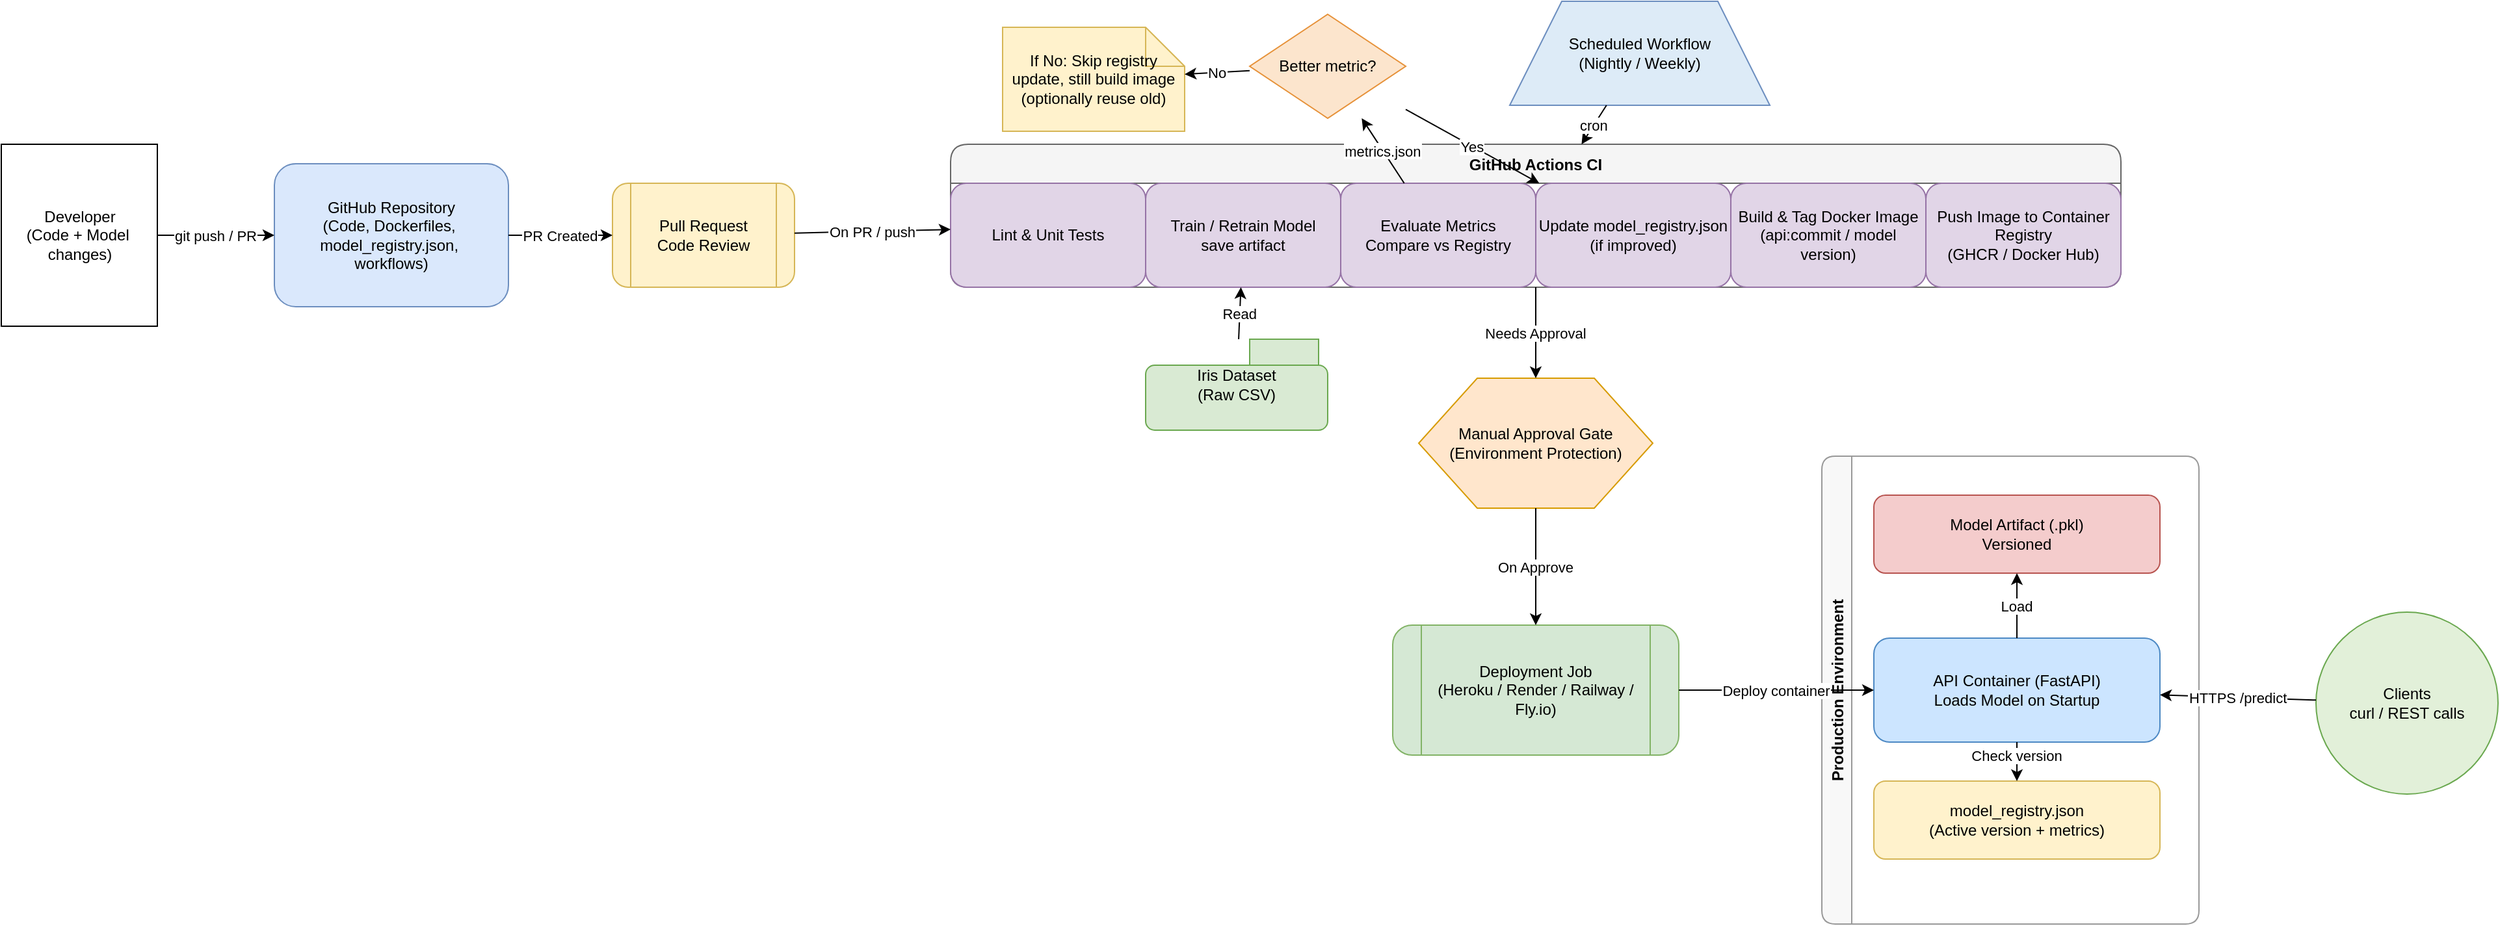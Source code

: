 <mxfile>
    <diagram id="yKb_DRSEeMWjmALHxB_K" name="ML CI/CD Architecture">
        <mxGraphModel dx="972" dy="858" grid="1" gridSize="10" guides="1" tooltips="1" connect="1" arrows="1" fold="1" page="1" pageScale="1" pageWidth="850" pageHeight="1100" math="0" shadow="0">
            <root>
                <mxCell id="0"/>
                <mxCell id="1" parent="0"/>
                <mxCell id="2" value="Developer&lt;br&gt;(Code + Model&amp;nbsp;&lt;div&gt;changes)&lt;/div&gt;" style="shape=mxgraph.office.people.business_person;verticalAlign=middle;html=1;" vertex="1" parent="1">
                    <mxGeometry x="10" y="120" width="120" height="140" as="geometry"/>
                </mxCell>
                <mxCell id="3" value="GitHub Repository&#xa;(Code, Dockerfiles, &#xa;model_registry.json, &#xa;workflows)" style="shape=rectangle;whiteSpace=wrap;rounded=1;fillColor=#dae8fc;strokeColor=#6c8ebf;" vertex="1" parent="1">
                    <mxGeometry x="220" y="135" width="180" height="110" as="geometry"/>
                </mxCell>
                <mxCell id="4" value="git push / PR" edge="1" parent="1" source="2" target="3">
                    <mxGeometry relative="1" as="geometry"/>
                </mxCell>
                <mxCell id="5" value="Pull Request&#xa;Code Review" style="shape=process;whiteSpace=wrap;rounded=1;fillColor=#fff2cc;strokeColor=#d6b656;" vertex="1" parent="1">
                    <mxGeometry x="480" y="150" width="140" height="80" as="geometry"/>
                </mxCell>
                <mxCell id="6" value="PR Created" edge="1" parent="1" source="3" target="5">
                    <mxGeometry relative="1" as="geometry"/>
                </mxCell>
                <mxCell id="7" value="GitHub Actions CI" style="swimlane;childLayout=stackLayout;horizontal=1;startSize=30;rounded=1;fillColor=#f5f5f5;strokeColor=#666;" vertex="1" parent="1">
                    <mxGeometry x="740" y="120" width="900" height="110" as="geometry"/>
                </mxCell>
                <mxCell id="8" value="Lint &amp; Unit Tests" style="shape=rectangle;whiteSpace=wrap;rounded=1;fillColor=#e1d5e7;strokeColor=#9673a6;" vertex="1" parent="7">
                    <mxGeometry y="30" width="150" height="80" as="geometry"/>
                </mxCell>
                <mxCell id="9" value="Train / Retrain Model&#xa;save artifact" style="shape=rectangle;whiteSpace=wrap;rounded=1;fillColor=#e1d5e7;strokeColor=#9673a6;" vertex="1" parent="7">
                    <mxGeometry x="150" y="30" width="150" height="80" as="geometry"/>
                </mxCell>
                <mxCell id="10" value="Evaluate Metrics&#xa;Compare vs Registry" style="shape=rectangle;whiteSpace=wrap;rounded=1;fillColor=#e1d5e7;strokeColor=#9673a6;" vertex="1" parent="7">
                    <mxGeometry x="300" y="30" width="150" height="80" as="geometry"/>
                </mxCell>
                <mxCell id="11" value="Update model_registry.json&#xa;(if improved)" style="shape=rectangle;whiteSpace=wrap;rounded=1;fillColor=#e1d5e7;strokeColor=#9673a6;" vertex="1" parent="7">
                    <mxGeometry x="450" y="30" width="150" height="80" as="geometry"/>
                </mxCell>
                <mxCell id="12" value="Build &amp; Tag Docker Image&#xa;(api:commit / model version)" style="shape=rectangle;whiteSpace=wrap;rounded=1;fillColor=#e1d5e7;strokeColor=#9673a6;" vertex="1" parent="7">
                    <mxGeometry x="600" y="30" width="150" height="80" as="geometry"/>
                </mxCell>
                <mxCell id="13" value="Push Image to Container Registry&#xa;(GHCR / Docker Hub)" style="shape=rectangle;whiteSpace=wrap;rounded=1;fillColor=#e1d5e7;strokeColor=#9673a6;" vertex="1" parent="7">
                    <mxGeometry x="750" y="30" width="150" height="80" as="geometry"/>
                </mxCell>
                <mxCell id="14" value="On PR / push" edge="1" parent="1" source="5" target="7">
                    <mxGeometry relative="1" as="geometry"/>
                </mxCell>
                <mxCell id="15" value="Manual Approval Gate&#xa;(Environment Protection)" style="shape=hexagon;whiteSpace=wrap;rounded=0;fillColor=#ffe6cc;strokeColor=#d79b00;" vertex="1" parent="1">
                    <mxGeometry x="1100" y="300" width="180" height="100" as="geometry"/>
                </mxCell>
                <mxCell id="16" value="Needs Approval" edge="1" parent="1" source="7" target="15">
                    <mxGeometry relative="1" as="geometry"/>
                </mxCell>
                <mxCell id="17" value="Deployment Job&#xa;(Heroku / Render / Railway / Fly.io)" style="shape=process;whiteSpace=wrap;rounded=1;fillColor=#d5e8d4;strokeColor=#82b366;" vertex="1" parent="1">
                    <mxGeometry x="1080" y="490" width="220" height="100" as="geometry"/>
                </mxCell>
                <mxCell id="18" value="On Approve" edge="1" parent="1" source="15" target="17">
                    <mxGeometry relative="1" as="geometry"/>
                </mxCell>
                <mxCell id="19" value="Production Environment" style="swimlane;horizontal=0;rounded=1;fillColor=#f8f8f8;strokeColor=#999;" vertex="1" parent="1">
                    <mxGeometry x="1410" y="360" width="290" height="360" as="geometry"/>
                </mxCell>
                <mxCell id="20" value="API Container (FastAPI)&#xa;Loads Model on Startup" style="shape=rectangle;whiteSpace=wrap;rounded=1;fillColor=#cce5ff;strokeColor=#4d89c4;" vertex="1" parent="19">
                    <mxGeometry x="40" y="140" width="220" height="80" as="geometry"/>
                </mxCell>
                <mxCell id="22" value="model_registry.json&#xa;(Active version + metrics)" style="shape=rectangle;whiteSpace=wrap;rounded=1;fillColor=#fff2cc;strokeColor=#d6b656;" vertex="1" parent="19">
                    <mxGeometry x="40" y="250" width="220" height="60" as="geometry"/>
                </mxCell>
                <mxCell id="21" value="Model Artifact (.pkl)&#xa;Versioned" style="shape=rectangle;whiteSpace=wrap;rounded=1;fillColor=#f4cccc;strokeColor=#b85450;" vertex="1" parent="19">
                    <mxGeometry x="40" y="30" width="220" height="60" as="geometry"/>
                </mxCell>
                <mxCell id="25" value="Load" edge="1" parent="19" source="20" target="21">
                    <mxGeometry relative="1" as="geometry"/>
                </mxCell>
                <mxCell id="23" value="Clients&#xa;curl / REST calls" style="shape=ellipse;whiteSpace=wrap;fillColor=#e2f0d9;strokeColor=#6aa84f;" vertex="1" parent="1">
                    <mxGeometry x="1790" y="480" width="140" height="140" as="geometry"/>
                </mxCell>
                <mxCell id="24" value="Deploy container" edge="1" parent="1" source="17" target="20">
                    <mxGeometry relative="1" as="geometry"/>
                </mxCell>
                <mxCell id="26" value="Check version" edge="1" parent="1" source="20" target="22">
                    <mxGeometry x="-0.333" relative="1" as="geometry">
                        <mxPoint as="offset"/>
                    </mxGeometry>
                </mxCell>
                <mxCell id="27" value="HTTPS /predict" edge="1" parent="1" source="23" target="20">
                    <mxGeometry relative="1" as="geometry"/>
                </mxCell>
                <mxCell id="28" value="Iris Dataset&#xa;(Raw CSV)" style="shape=folder;whiteSpace=wrap;rounded=1;fillColor=#d9ead3;strokeColor=#6aa84f;" vertex="1" parent="1">
                    <mxGeometry x="890" y="270" width="140" height="70" as="geometry"/>
                </mxCell>
                <mxCell id="29" value="Read" edge="1" parent="1" source="28" target="9">
                    <mxGeometry relative="1" as="geometry"/>
                </mxCell>
                <mxCell id="30" value="Scheduled Workflow&#xa;(Nightly / Weekly)" style="shape=trapezoid;whiteSpace=wrap;rounded=0;fillColor=#ddebf7;strokeColor=#6c8ebf;" vertex="1" parent="1">
                    <mxGeometry x="1170" y="10" width="200" height="80" as="geometry"/>
                </mxCell>
                <mxCell id="31" value="cron" edge="1" parent="1" source="30" target="7">
                    <mxGeometry relative="1" as="geometry"/>
                </mxCell>
                <mxCell id="32" value="Better metric?" style="shape=rhombus;whiteSpace=wrap;fillColor=#fce5cd;strokeColor=#e69138;" vertex="1" parent="1">
                    <mxGeometry x="970" y="20" width="120" height="80" as="geometry"/>
                </mxCell>
                <mxCell id="33" value="metrics.json" edge="1" parent="1" source="10" target="32">
                    <mxGeometry relative="1" as="geometry"/>
                </mxCell>
                <mxCell id="34" value="Yes" edge="1" parent="1" source="32" target="11">
                    <mxGeometry relative="1" as="geometry"/>
                </mxCell>
                <mxCell id="35" value="If No: Skip registry update, still build image (optionally reuse old)" style="shape=note;whiteSpace=wrap;fillColor=#fff2cc;strokeColor=#d6b656;" vertex="1" parent="1">
                    <mxGeometry x="780" y="30" width="140" height="80" as="geometry"/>
                </mxCell>
                <mxCell id="36" value="No" edge="1" parent="1" source="32" target="35">
                    <mxGeometry relative="1" as="geometry"/>
                </mxCell>
            </root>
        </mxGraphModel>
    </diagram>
    <diagram id="-gmrdDveBemeV_mQRBOp" name="Page-2">
        <mxGraphModel dx="1033" dy="911" grid="1" gridSize="10" guides="1" tooltips="1" connect="1" arrows="1" fold="1" page="1" pageScale="1" pageWidth="850" pageHeight="1100" math="0" shadow="0">
            <root>
                <mxCell id="0"/>
                <mxCell id="1" parent="0"/>
                <mxCell id="g4wwAh70wqj9MRkno5yd-1" value="Developer" style="shape=mxgraph.office.people.business_person;verticalAlign=middle;html=1;fontStyle=1" vertex="1" parent="1">
                    <mxGeometry x="150" y="200" width="120" height="90" as="geometry"/>
                </mxCell>
                <mxCell id="g4wwAh70wqj9MRkno5yd-2" value="GitHub Repository&#xa;(Source + Model Code)" style="shape=rectangle;whiteSpace=wrap;rounded=1;fillColor=#dae8fc;strokeColor=#6c8ebf;" vertex="1" parent="1">
                    <mxGeometry x="310" y="200" width="160" height="90" as="geometry"/>
                </mxCell>
                <mxCell id="g4wwAh70wqj9MRkno5yd-3" value="GitHub Actions Pipeline" style="shape=rectangle;whiteSpace=wrap;rounded=1;fillColor=#fff2cc;strokeColor=#d6b656;" vertex="1" parent="1">
                    <mxGeometry x="500" y="200" width="140" height="90" as="geometry"/>
                </mxCell>
                <mxCell id="g4wwAh70wqj9MRkno5yd-4" value="Container Registry&#xa;(GHCR / Docker Hub)" style="shape=rectangle;whiteSpace=wrap;rounded=1;fillColor=#e1d5e7;strokeColor=#9673a6;" vertex="1" parent="1">
                    <mxGeometry x="680" y="130" width="140" height="80" as="geometry"/>
                </mxCell>
                <mxCell id="g4wwAh70wqj9MRkno5yd-5" value="Hosting Platform&#xa;(Heroku / Render / Railway / Fly.io)" style="shape=rectangle;whiteSpace=wrap;rounded=1;fillColor=#d5e8d4;strokeColor=#82b366;" vertex="1" parent="1">
                    <mxGeometry x="680" y="270" width="140" height="80" as="geometry"/>
                </mxCell>
                <mxCell id="g4wwAh70wqj9MRkno5yd-6" value="ML Application (Monolith)" style="swimlane;horizontal=0;rounded=1;fillColor=#f8f8f8;strokeColor=#999;" vertex="1" parent="1">
                    <mxGeometry x="840" y="105" width="230" height="320" as="geometry"/>
                </mxCell>
                <mxCell id="g4wwAh70wqj9MRkno5yd-7" value="FastAPI REST Interface" style="shape=rectangle;whiteSpace=wrap;rounded=1;fillColor=#cce5ff;strokeColor=#4d89c4;" vertex="1" parent="g4wwAh70wqj9MRkno5yd-6">
                    <mxGeometry x="40" y="40" width="140" height="70" as="geometry"/>
                </mxCell>
                <mxCell id="g4wwAh70wqj9MRkno5yd-8" value="Model Loader &amp; Prediction Logic" style="shape=rectangle;whiteSpace=wrap;rounded=1;fillColor=#e2f0d9;strokeColor=#6aa84f;" vertex="1" parent="g4wwAh70wqj9MRkno5yd-6">
                    <mxGeometry x="40" y="130" width="140" height="60" as="geometry"/>
                </mxCell>
                <mxCell id="g4wwAh70wqj9MRkno5yd-9" value="Model Artifact (.pkl)" style="shape=rectangle;whiteSpace=wrap;rounded=1;fillColor=#f4cccc;strokeColor=#b85450;" vertex="1" parent="g4wwAh70wqj9MRkno5yd-6">
                    <mxGeometry x="80" y="200" width="140" height="50" as="geometry"/>
                </mxCell>
                <mxCell id="g4wwAh70wqj9MRkno5yd-10" value="model_registry.json" style="shape=rectangle;whiteSpace=wrap;rounded=1;fillColor=#fff2cc;strokeColor=#d6b656;" vertex="1" parent="g4wwAh70wqj9MRkno5yd-6">
                    <mxGeometry x="30" y="260" width="140" height="40" as="geometry"/>
                </mxCell>
                <mxCell id="g4wwAh70wqj9MRkno5yd-11" value="Iris Dataset (CSV)" style="shape=folder;whiteSpace=wrap;rounded=1;fillColor=#d9ead3;strokeColor=#6aa84f;" vertex="1" parent="1">
                    <mxGeometry x="485" y="320" width="170" height="80" as="geometry"/>
                </mxCell>
                <mxCell id="g4wwAh70wqj9MRkno5yd-12" value="Clients" style="shape=ellipse;whiteSpace=wrap;fillColor=#e2f0d9;strokeColor=#6aa84f;" vertex="1" parent="1">
                    <mxGeometry x="1090" y="140" width="80" height="80" as="geometry"/>
                </mxCell>
                <mxCell id="g4wwAh70wqj9MRkno5yd-13" edge="1" parent="1" source="g4wwAh70wqj9MRkno5yd-1" target="g4wwAh70wqj9MRkno5yd-2">
                    <mxGeometry relative="1" as="geometry"/>
                </mxCell>
                <mxCell id="g4wwAh70wqj9MRkno5yd-14" edge="1" parent="1" source="g4wwAh70wqj9MRkno5yd-2" target="g4wwAh70wqj9MRkno5yd-3">
                    <mxGeometry relative="1" as="geometry"/>
                </mxCell>
                <mxCell id="g4wwAh70wqj9MRkno5yd-15" edge="1" parent="1" source="g4wwAh70wqj9MRkno5yd-3" target="g4wwAh70wqj9MRkno5yd-4">
                    <mxGeometry relative="1" as="geometry"/>
                </mxCell>
                <mxCell id="g4wwAh70wqj9MRkno5yd-16" edge="1" parent="1" source="g4wwAh70wqj9MRkno5yd-3" target="g4wwAh70wqj9MRkno5yd-5">
                    <mxGeometry relative="1" as="geometry"/>
                </mxCell>
                <mxCell id="g4wwAh70wqj9MRkno5yd-17" edge="1" parent="1" source="g4wwAh70wqj9MRkno5yd-4" target="g4wwAh70wqj9MRkno5yd-5">
                    <mxGeometry relative="1" as="geometry"/>
                </mxCell>
                <mxCell id="g4wwAh70wqj9MRkno5yd-18" edge="1" parent="1" source="g4wwAh70wqj9MRkno5yd-5" target="g4wwAh70wqj9MRkno5yd-6">
                    <mxGeometry relative="1" as="geometry"/>
                </mxCell>
                <mxCell id="g4wwAh70wqj9MRkno5yd-19" edge="1" parent="1" source="g4wwAh70wqj9MRkno5yd-12" target="g4wwAh70wqj9MRkno5yd-7">
                    <mxGeometry relative="1" as="geometry"/>
                </mxCell>
                <mxCell id="g4wwAh70wqj9MRkno5yd-20" edge="1" parent="1" source="g4wwAh70wqj9MRkno5yd-11" target="g4wwAh70wqj9MRkno5yd-3">
                    <mxGeometry relative="1" as="geometry"/>
                </mxCell>
                <mxCell id="g4wwAh70wqj9MRkno5yd-21" edge="1" parent="1" source="g4wwAh70wqj9MRkno5yd-7" target="g4wwAh70wqj9MRkno5yd-8">
                    <mxGeometry relative="1" as="geometry"/>
                </mxCell>
                <mxCell id="g4wwAh70wqj9MRkno5yd-22" edge="1" parent="1" source="g4wwAh70wqj9MRkno5yd-8" target="g4wwAh70wqj9MRkno5yd-9">
                    <mxGeometry relative="1" as="geometry"/>
                </mxCell>
                <mxCell id="g4wwAh70wqj9MRkno5yd-23" style="edgeStyle=orthogonalEdgeStyle;" edge="1" parent="1" source="g4wwAh70wqj9MRkno5yd-8" target="g4wwAh70wqj9MRkno5yd-10">
                    <mxGeometry relative="1" as="geometry">
                        <Array as="points">
                            <mxPoint x="900" y="310"/>
                            <mxPoint x="900" y="310"/>
                        </Array>
                    </mxGeometry>
                </mxCell>
            </root>
        </mxGraphModel>
    </diagram>
</mxfile>